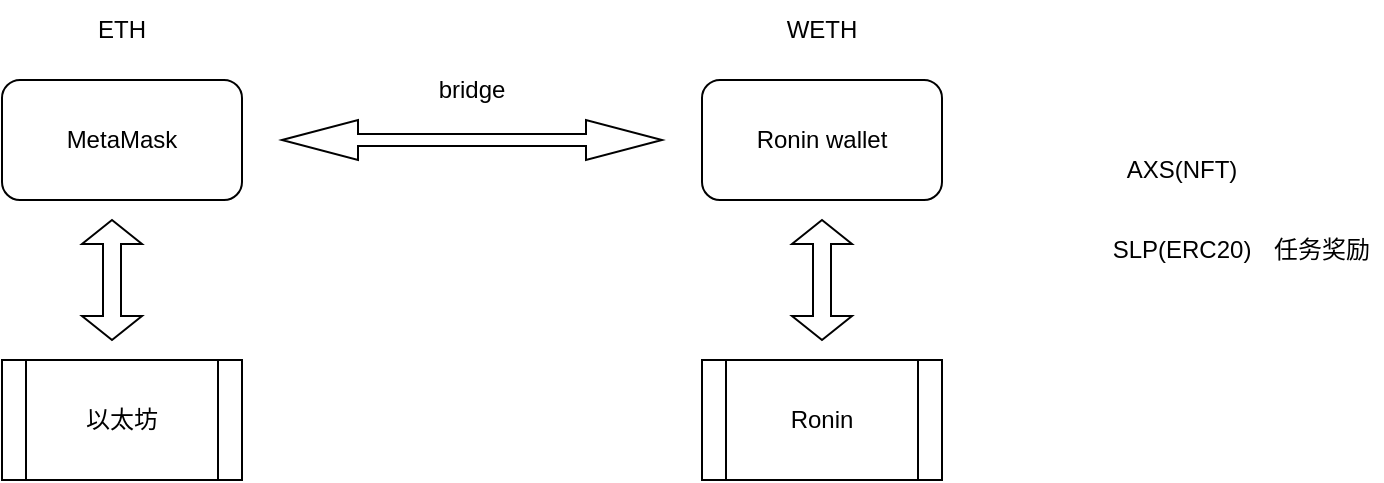 <mxfile version="21.1.1" type="github" pages="3">
  <diagram id="2wFq1d6wciqyABH6eyaj" name="gamefi">
    <mxGraphModel dx="2314" dy="1133" grid="1" gridSize="10" guides="1" tooltips="1" connect="1" arrows="1" fold="1" page="1" pageScale="1" pageWidth="850" pageHeight="1100" math="0" shadow="0">
      <root>
        <mxCell id="0" />
        <mxCell id="1" parent="0" />
        <mxCell id="l5mRDjIrKEeMqlYPJMqX-1" value="MetaMask" style="rounded=1;whiteSpace=wrap;html=1;" parent="1" vertex="1">
          <mxGeometry x="50" y="640" width="120" height="60" as="geometry" />
        </mxCell>
        <mxCell id="l5mRDjIrKEeMqlYPJMqX-2" value="Ronin wallet" style="rounded=1;whiteSpace=wrap;html=1;" parent="1" vertex="1">
          <mxGeometry x="400" y="640" width="120" height="60" as="geometry" />
        </mxCell>
        <mxCell id="l5mRDjIrKEeMqlYPJMqX-3" value="以太坊" style="shape=process;whiteSpace=wrap;html=1;backgroundOutline=1;" parent="1" vertex="1">
          <mxGeometry x="50" y="780" width="120" height="60" as="geometry" />
        </mxCell>
        <mxCell id="l5mRDjIrKEeMqlYPJMqX-4" value="Ronin" style="shape=process;whiteSpace=wrap;html=1;backgroundOutline=1;" parent="1" vertex="1">
          <mxGeometry x="400" y="780" width="120" height="60" as="geometry" />
        </mxCell>
        <mxCell id="l5mRDjIrKEeMqlYPJMqX-5" value="" style="shape=doubleArrow;whiteSpace=wrap;html=1;" parent="1" vertex="1">
          <mxGeometry x="190" y="660" width="190" height="20" as="geometry" />
        </mxCell>
        <mxCell id="l5mRDjIrKEeMqlYPJMqX-6" value="bridge" style="text;html=1;strokeColor=none;fillColor=none;align=center;verticalAlign=middle;whiteSpace=wrap;rounded=0;" parent="1" vertex="1">
          <mxGeometry x="255" y="630" width="60" height="30" as="geometry" />
        </mxCell>
        <mxCell id="l5mRDjIrKEeMqlYPJMqX-7" value="" style="shape=doubleArrow;direction=south;whiteSpace=wrap;html=1;" parent="1" vertex="1">
          <mxGeometry x="90" y="710" width="30" height="60" as="geometry" />
        </mxCell>
        <mxCell id="l5mRDjIrKEeMqlYPJMqX-8" value="" style="shape=doubleArrow;direction=south;whiteSpace=wrap;html=1;" parent="1" vertex="1">
          <mxGeometry x="445" y="710" width="30" height="60" as="geometry" />
        </mxCell>
        <mxCell id="l5mRDjIrKEeMqlYPJMqX-9" value="ETH" style="text;html=1;strokeColor=none;fillColor=none;align=center;verticalAlign=middle;whiteSpace=wrap;rounded=0;" parent="1" vertex="1">
          <mxGeometry x="80" y="600" width="60" height="30" as="geometry" />
        </mxCell>
        <mxCell id="l5mRDjIrKEeMqlYPJMqX-10" value="WETH" style="text;html=1;strokeColor=none;fillColor=none;align=center;verticalAlign=middle;whiteSpace=wrap;rounded=0;" parent="1" vertex="1">
          <mxGeometry x="430" y="600" width="60" height="30" as="geometry" />
        </mxCell>
        <mxCell id="l5mRDjIrKEeMqlYPJMqX-11" value="AXS(NFT)" style="text;html=1;strokeColor=none;fillColor=none;align=center;verticalAlign=middle;whiteSpace=wrap;rounded=0;" parent="1" vertex="1">
          <mxGeometry x="610" y="670" width="60" height="30" as="geometry" />
        </mxCell>
        <mxCell id="l5mRDjIrKEeMqlYPJMqX-12" value="SLP(ERC20)" style="text;html=1;strokeColor=none;fillColor=none;align=center;verticalAlign=middle;whiteSpace=wrap;rounded=0;" parent="1" vertex="1">
          <mxGeometry x="610" y="710" width="60" height="30" as="geometry" />
        </mxCell>
        <mxCell id="l5mRDjIrKEeMqlYPJMqX-13" value="任务奖励" style="text;html=1;strokeColor=none;fillColor=none;align=center;verticalAlign=middle;whiteSpace=wrap;rounded=0;" parent="1" vertex="1">
          <mxGeometry x="680" y="710" width="60" height="30" as="geometry" />
        </mxCell>
      </root>
    </mxGraphModel>
  </diagram>
  <diagram id="9yqZtUDmEBGA_TpwAHp6" name="nft">
    <mxGraphModel dx="-4486" dy="33" grid="0" gridSize="10" guides="1" tooltips="1" connect="1" arrows="1" fold="1" page="1" pageScale="1" pageWidth="850" pageHeight="1100" math="0" shadow="0">
      <root>
        <mxCell id="0" />
        <mxCell id="1" parent="0" />
        <mxCell id="my9v3Bh3eH3ZEqp1TAeJ-77" value="" style="rounded=0;whiteSpace=wrap;html=1;fillColor=#ffe6cc;strokeColor=#d79b00;" parent="1" vertex="1">
          <mxGeometry x="9355" y="1242" width="1542" height="818" as="geometry" />
        </mxCell>
        <mxCell id="my9v3Bh3eH3ZEqp1TAeJ-76" value="" style="rounded=0;whiteSpace=wrap;html=1;fillColor=#dae8fc;strokeColor=#6c8ebf;" parent="1" vertex="1">
          <mxGeometry x="10932" y="1241" width="416" height="818" as="geometry" />
        </mxCell>
        <mxCell id="ZwrfbvyDsjFXQsk3WkRF-6" value="" style="rounded=0;whiteSpace=wrap;html=1;" parent="1" vertex="1">
          <mxGeometry x="7010" y="1730" width="480" height="90" as="geometry" />
        </mxCell>
        <mxCell id="SBADPoyqRUexrbtkdWdX-2" value="H5应用" style="shape=umlLifeline;perimeter=lifelinePerimeter;whiteSpace=wrap;html=1;container=1;collapsible=0;recursiveResize=0;outlineConnect=0;" parent="1" vertex="1">
          <mxGeometry x="7005" y="1255" width="100" height="313" as="geometry" />
        </mxCell>
        <mxCell id="SBADPoyqRUexrbtkdWdX-3" value="" style="html=1;verticalAlign=bottom;endArrow=open;dashed=1;endSize=8;rounded=0;entryX=0.878;entryY=0.268;entryDx=0;entryDy=0;entryPerimeter=0;" parent="SBADPoyqRUexrbtkdWdX-2" target="SBADPoyqRUexrbtkdWdX-5" edge="1">
          <mxGeometry relative="1" as="geometry">
            <mxPoint x="267.5" y="118" as="sourcePoint" />
            <mxPoint x="58" y="118" as="targetPoint" />
          </mxGeometry>
        </mxCell>
        <mxCell id="SBADPoyqRUexrbtkdWdX-4" value="3、藏品由&quot;待上架&quot;变成&quot;购买&quot;" style="edgeLabel;html=1;align=center;verticalAlign=middle;resizable=0;points=[];" parent="SBADPoyqRUexrbtkdWdX-3" vertex="1" connectable="0">
          <mxGeometry x="0.235" y="-2" relative="1" as="geometry">
            <mxPoint x="26" y="-7" as="offset" />
          </mxGeometry>
        </mxCell>
        <mxCell id="SBADPoyqRUexrbtkdWdX-5" value="" style="html=1;points=[];perimeter=orthogonalPerimeter;" parent="SBADPoyqRUexrbtkdWdX-2" vertex="1">
          <mxGeometry x="45" y="108" width="10" height="35" as="geometry" />
        </mxCell>
        <mxCell id="SBADPoyqRUexrbtkdWdX-6" value="9、购买按钮变成兑换按钮" style="html=1;verticalAlign=bottom;endArrow=open;dashed=1;endSize=8;rounded=0;" parent="SBADPoyqRUexrbtkdWdX-2" edge="1">
          <mxGeometry relative="1" as="geometry">
            <mxPoint x="265" y="243.0" as="sourcePoint" />
            <mxPoint x="49" y="245" as="targetPoint" />
          </mxGeometry>
        </mxCell>
        <mxCell id="SBADPoyqRUexrbtkdWdX-7" value="藏品管理后台" style="shape=umlLifeline;perimeter=lifelinePerimeter;whiteSpace=wrap;html=1;container=1;collapsible=0;recursiveResize=0;outlineConnect=0;" parent="1" vertex="1">
          <mxGeometry x="7222" y="1255" width="100" height="314" as="geometry" />
        </mxCell>
        <mxCell id="SBADPoyqRUexrbtkdWdX-8" value="" style="html=1;verticalAlign=bottom;endArrow=open;dashed=1;endSize=8;rounded=0;" parent="SBADPoyqRUexrbtkdWdX-7" source="SBADPoyqRUexrbtkdWdX-12" edge="1">
          <mxGeometry relative="1" as="geometry">
            <mxPoint x="130" y="99" as="sourcePoint" />
            <mxPoint x="50" y="99" as="targetPoint" />
          </mxGeometry>
        </mxCell>
        <mxCell id="SBADPoyqRUexrbtkdWdX-9" value="2、人工填二维码" style="edgeLabel;html=1;align=center;verticalAlign=middle;resizable=0;points=[];" parent="SBADPoyqRUexrbtkdWdX-8" vertex="1" connectable="0">
          <mxGeometry x="0.235" y="-2" relative="1" as="geometry">
            <mxPoint x="26" y="-7" as="offset" />
          </mxGeometry>
        </mxCell>
        <mxCell id="SBADPoyqRUexrbtkdWdX-10" value="" style="html=1;points=[];perimeter=orthogonalPerimeter;" parent="SBADPoyqRUexrbtkdWdX-7" vertex="1">
          <mxGeometry x="45" y="152" width="10" height="111" as="geometry" />
        </mxCell>
        <mxCell id="SBADPoyqRUexrbtkdWdX-11" value="8、后台点击生成兑换码" style="edgeStyle=orthogonalEdgeStyle;html=1;align=left;spacingLeft=2;endArrow=block;rounded=0;entryX=1;entryY=0;" parent="SBADPoyqRUexrbtkdWdX-7" edge="1">
          <mxGeometry relative="1" as="geometry">
            <mxPoint x="50" y="217" as="sourcePoint" />
            <Array as="points">
              <mxPoint x="80" y="217" />
            </Array>
            <mxPoint x="55.0" y="237.0" as="targetPoint" />
          </mxGeometry>
        </mxCell>
        <mxCell id="SBADPoyqRUexrbtkdWdX-12" value="有赞" style="shape=umlLifeline;perimeter=lifelinePerimeter;whiteSpace=wrap;html=1;container=1;collapsible=0;recursiveResize=0;outlineConnect=0;" parent="1" vertex="1">
          <mxGeometry x="7463" y="1255" width="104" height="308" as="geometry" />
        </mxCell>
        <mxCell id="SBADPoyqRUexrbtkdWdX-13" value="" style="html=1;points=[];perimeter=orthogonalPerimeter;" parent="SBADPoyqRUexrbtkdWdX-12" vertex="1">
          <mxGeometry x="40" y="78" width="10" height="40" as="geometry" />
        </mxCell>
        <mxCell id="SBADPoyqRUexrbtkdWdX-14" value="1、人工上架藏品" style="edgeStyle=orthogonalEdgeStyle;html=1;align=left;spacingLeft=2;endArrow=block;rounded=0;entryX=1;entryY=0;" parent="SBADPoyqRUexrbtkdWdX-12" target="SBADPoyqRUexrbtkdWdX-13" edge="1">
          <mxGeometry relative="1" as="geometry">
            <mxPoint x="45" y="58" as="sourcePoint" />
            <Array as="points">
              <mxPoint x="75" y="58" />
            </Array>
          </mxGeometry>
        </mxCell>
        <mxCell id="SBADPoyqRUexrbtkdWdX-15" value="" style="html=1;points=[];perimeter=orthogonalPerimeter;" parent="SBADPoyqRUexrbtkdWdX-12" vertex="1">
          <mxGeometry x="47" y="147" width="10" height="144" as="geometry" />
        </mxCell>
        <mxCell id="SBADPoyqRUexrbtkdWdX-16" value="6、付款" style="edgeStyle=orthogonalEdgeStyle;html=1;align=left;spacingLeft=2;endArrow=block;rounded=0;entryX=1;entryY=0;" parent="SBADPoyqRUexrbtkdWdX-12" edge="1">
          <mxGeometry relative="1" as="geometry">
            <mxPoint x="50" y="173" as="sourcePoint" />
            <Array as="points">
              <mxPoint x="80" y="173" />
            </Array>
            <mxPoint x="55" y="193" as="targetPoint" />
          </mxGeometry>
        </mxCell>
        <mxCell id="SBADPoyqRUexrbtkdWdX-17" value="4、用户点击&quot;购买&quot;按钮" style="html=1;verticalAlign=bottom;endArrow=block;entryX=0;entryY=0;rounded=0;" parent="1" source="SBADPoyqRUexrbtkdWdX-2" target="SBADPoyqRUexrbtkdWdX-10" edge="1">
          <mxGeometry relative="1" as="geometry">
            <mxPoint x="7197" y="1407" as="sourcePoint" />
          </mxGeometry>
        </mxCell>
        <mxCell id="SBADPoyqRUexrbtkdWdX-18" value="5、自动跳到有赞商品详情" style="html=1;verticalAlign=bottom;endArrow=open;dashed=1;endSize=8;exitX=1.104;exitY=0.132;rounded=0;exitDx=0;exitDy=0;exitPerimeter=0;" parent="1" source="SBADPoyqRUexrbtkdWdX-10" target="SBADPoyqRUexrbtkdWdX-12" edge="1">
          <mxGeometry relative="1" as="geometry">
            <mxPoint x="7495" y="1418" as="targetPoint" />
          </mxGeometry>
        </mxCell>
        <mxCell id="SBADPoyqRUexrbtkdWdX-19" value="7、人工看到付款" style="html=1;verticalAlign=bottom;endArrow=open;dashed=1;endSize=8;rounded=0;" parent="1" target="SBADPoyqRUexrbtkdWdX-10" edge="1">
          <mxGeometry relative="1" as="geometry">
            <mxPoint x="7510" y="1458" as="sourcePoint" />
            <mxPoint x="7430" y="1458" as="targetPoint" />
          </mxGeometry>
        </mxCell>
        <mxCell id="SBADPoyqRUexrbtkdWdX-20" value="10、人工发货(兑换码)" style="html=1;verticalAlign=bottom;endArrow=block;rounded=0;" parent="1" target="SBADPoyqRUexrbtkdWdX-12" edge="1">
          <mxGeometry relative="1" as="geometry">
            <mxPoint x="7277.999" y="1505" as="sourcePoint" />
            <mxPoint x="7490.24" y="1505.0" as="targetPoint" />
          </mxGeometry>
        </mxCell>
        <mxCell id="SBADPoyqRUexrbtkdWdX-21" value="11、用户输入兑换码兑换" style="html=1;verticalAlign=bottom;endArrow=open;dashed=1;endSize=8;rounded=0;" parent="1" target="SBADPoyqRUexrbtkdWdX-2" edge="1">
          <mxGeometry x="0.292" relative="1" as="geometry">
            <mxPoint x="7510" y="1535" as="sourcePoint" />
            <mxPoint x="7277" y="1535.0" as="targetPoint" />
            <mxPoint as="offset" />
          </mxGeometry>
        </mxCell>
        <mxCell id="ns2G1WMZ1MoI5Ai1DpPL-1" value="是否已经连接&lt;br&gt;钱包？" style="rhombus;whiteSpace=wrap;html=1;fillColor=#ffffc0;strokeColor=#ff0000;" parent="1" vertex="1">
          <mxGeometry x="8020" y="1383" width="120" height="90" as="geometry" />
        </mxCell>
        <mxCell id="ns2G1WMZ1MoI5Ai1DpPL-2" value="no" style="edgeStyle=orthogonalEdgeStyle;html=1;align=left;verticalAlign=bottom;endArrow=open;endSize=8;strokeColor=#ff0000;rounded=0;" parent="1" source="ns2G1WMZ1MoI5Ai1DpPL-1" edge="1">
          <mxGeometry x="-1" relative="1" as="geometry">
            <mxPoint x="8260" y="1428" as="targetPoint" />
          </mxGeometry>
        </mxCell>
        <mxCell id="ns2G1WMZ1MoI5Ai1DpPL-3" value="yes" style="edgeStyle=orthogonalEdgeStyle;html=1;align=left;verticalAlign=top;endArrow=open;endSize=8;strokeColor=#ff0000;rounded=0;" parent="1" source="ns2G1WMZ1MoI5Ai1DpPL-1" edge="1">
          <mxGeometry x="-1" relative="1" as="geometry">
            <mxPoint x="8080" y="1563" as="targetPoint" />
          </mxGeometry>
        </mxCell>
        <mxCell id="ns2G1WMZ1MoI5Ai1DpPL-4" value="" style="rounded=1;whiteSpace=wrap;html=1;arcSize=40;fontColor=#000000;fillColor=#ffffc0;strokeColor=#ff0000;" parent="1" vertex="1">
          <mxGeometry x="7730" y="1530" width="120" height="40" as="geometry" />
        </mxCell>
        <mxCell id="ns2G1WMZ1MoI5Ai1DpPL-5" value="" style="edgeStyle=orthogonalEdgeStyle;html=1;verticalAlign=bottom;endArrow=open;endSize=8;strokeColor=#ff0000;rounded=0;" parent="1" source="ns2G1WMZ1MoI5Ai1DpPL-4" edge="1">
          <mxGeometry relative="1" as="geometry">
            <mxPoint x="7790" y="1630" as="targetPoint" />
          </mxGeometry>
        </mxCell>
        <mxCell id="ns2G1WMZ1MoI5Ai1DpPL-6" value="" style="ellipse;html=1;shape=startState;fillColor=#000000;strokeColor=#ff0000;" parent="1" vertex="1">
          <mxGeometry x="8065" y="1293" width="30" height="30" as="geometry" />
        </mxCell>
        <mxCell id="ns2G1WMZ1MoI5Ai1DpPL-7" value="" style="edgeStyle=orthogonalEdgeStyle;html=1;verticalAlign=bottom;endArrow=open;endSize=8;strokeColor=#ff0000;rounded=0;" parent="1" source="ns2G1WMZ1MoI5Ai1DpPL-6" edge="1">
          <mxGeometry relative="1" as="geometry">
            <mxPoint x="8080" y="1383" as="targetPoint" />
          </mxGeometry>
        </mxCell>
        <mxCell id="ns2G1WMZ1MoI5Ai1DpPL-8" value="连接钱包" style="rounded=1;whiteSpace=wrap;html=1;arcSize=40;fontColor=#000000;fillColor=#ffffc0;strokeColor=#ff0000;" parent="1" vertex="1">
          <mxGeometry x="8260" y="1410" width="120" height="40" as="geometry" />
        </mxCell>
        <mxCell id="ns2G1WMZ1MoI5Ai1DpPL-9" value="" style="edgeStyle=orthogonalEdgeStyle;html=1;verticalAlign=bottom;endArrow=open;endSize=8;strokeColor=#ff0000;rounded=0;entryX=1;entryY=0.5;entryDx=0;entryDy=0;" parent="1" source="ns2G1WMZ1MoI5Ai1DpPL-8" target="ns2G1WMZ1MoI5Ai1DpPL-10" edge="1">
          <mxGeometry relative="1" as="geometry">
            <mxPoint x="8280" y="1590" as="targetPoint" />
            <Array as="points">
              <mxPoint x="8320" y="1583" />
            </Array>
          </mxGeometry>
        </mxCell>
        <mxCell id="ns2G1WMZ1MoI5Ai1DpPL-10" value="Mint Now" style="rounded=1;whiteSpace=wrap;html=1;arcSize=40;fontColor=#000000;fillColor=#ffffc0;strokeColor=#ff0000;" parent="1" vertex="1">
          <mxGeometry x="8020" y="1563" width="120" height="40" as="geometry" />
        </mxCell>
        <mxCell id="ns2G1WMZ1MoI5Ai1DpPL-11" value="" style="edgeStyle=orthogonalEdgeStyle;html=1;verticalAlign=bottom;endArrow=open;endSize=8;strokeColor=#ff0000;rounded=0;" parent="1" source="ns2G1WMZ1MoI5Ai1DpPL-10" edge="1">
          <mxGeometry relative="1" as="geometry">
            <mxPoint x="8080" y="1663" as="targetPoint" />
          </mxGeometry>
        </mxCell>
        <mxCell id="ns2G1WMZ1MoI5Ai1DpPL-12" value="1、FreeWhiteList开关是否开启&lt;br&gt;2、钱包地址是否&lt;br&gt;在FreeWhiteList？" style="rhombus;whiteSpace=wrap;html=1;fillColor=#ffffc0;strokeColor=#ff0000;" parent="1" vertex="1">
          <mxGeometry x="8020" y="1660" width="120" height="90" as="geometry" />
        </mxCell>
        <mxCell id="ns2G1WMZ1MoI5Ai1DpPL-13" value="no" style="edgeStyle=orthogonalEdgeStyle;html=1;align=left;verticalAlign=bottom;endArrow=open;endSize=8;strokeColor=#ff0000;rounded=0;" parent="1" source="ns2G1WMZ1MoI5Ai1DpPL-12" edge="1">
          <mxGeometry x="-1" relative="1" as="geometry">
            <mxPoint x="8260" y="1705" as="targetPoint" />
          </mxGeometry>
        </mxCell>
        <mxCell id="ns2G1WMZ1MoI5Ai1DpPL-14" value="yes" style="edgeStyle=orthogonalEdgeStyle;html=1;align=left;verticalAlign=top;endArrow=open;endSize=8;strokeColor=#ff0000;rounded=0;" parent="1" source="ns2G1WMZ1MoI5Ai1DpPL-12" edge="1">
          <mxGeometry x="-1" relative="1" as="geometry">
            <mxPoint x="8080" y="1840" as="targetPoint" />
          </mxGeometry>
        </mxCell>
        <mxCell id="ns2G1WMZ1MoI5Ai1DpPL-16" value="FreeWhiteListMint" style="rounded=1;whiteSpace=wrap;html=1;arcSize=40;fontColor=#000000;fillColor=#ffffc0;strokeColor=#ff0000;" parent="1" vertex="1">
          <mxGeometry x="8020" y="2020" width="120" height="40" as="geometry" />
        </mxCell>
        <mxCell id="ns2G1WMZ1MoI5Ai1DpPL-17" value="1、WhiteList开关&lt;br&gt;是否开启&lt;br&gt;2、钱包地址是否&lt;br&gt;在WhiteList？" style="rhombus;whiteSpace=wrap;html=1;fillColor=#ffffc0;strokeColor=#ff0000;" parent="1" vertex="1">
          <mxGeometry x="8260" y="1660" width="120" height="90" as="geometry" />
        </mxCell>
        <mxCell id="ns2G1WMZ1MoI5Ai1DpPL-18" value="no" style="edgeStyle=orthogonalEdgeStyle;html=1;align=left;verticalAlign=bottom;endArrow=open;endSize=8;strokeColor=#ff0000;rounded=0;" parent="1" source="ns2G1WMZ1MoI5Ai1DpPL-17" edge="1">
          <mxGeometry x="-1" relative="1" as="geometry">
            <mxPoint x="8500" y="1705" as="targetPoint" />
          </mxGeometry>
        </mxCell>
        <mxCell id="ns2G1WMZ1MoI5Ai1DpPL-19" value="yes" style="edgeStyle=orthogonalEdgeStyle;html=1;align=left;verticalAlign=top;endArrow=open;endSize=8;strokeColor=#ff0000;rounded=0;" parent="1" source="ns2G1WMZ1MoI5Ai1DpPL-17" edge="1">
          <mxGeometry x="-1" relative="1" as="geometry">
            <mxPoint x="8320" y="1840" as="targetPoint" />
          </mxGeometry>
        </mxCell>
        <mxCell id="ns2G1WMZ1MoI5Ai1DpPL-20" value="PublicMint" style="rounded=1;whiteSpace=wrap;html=1;arcSize=40;fontColor=#000000;fillColor=#ffffc0;strokeColor=#ff0000;" parent="1" vertex="1">
          <mxGeometry x="8500" y="2020" width="120" height="40" as="geometry" />
        </mxCell>
        <mxCell id="ns2G1WMZ1MoI5Ai1DpPL-21" value="WhiteListMint" style="rounded=1;whiteSpace=wrap;html=1;arcSize=40;fontColor=#000000;fillColor=#ffffc0;strokeColor=#ff0000;" parent="1" vertex="1">
          <mxGeometry x="8260" y="2020" width="120" height="40" as="geometry" />
        </mxCell>
        <mxCell id="ns2G1WMZ1MoI5Ai1DpPL-22" value="&lt;b&gt;说明:&lt;br&gt;1、FreeWhiteList和WhiteList开关通过合约接口获取&lt;br&gt;2、FreeWhiteList和WhiteList名单为提供的名单文件&lt;br&gt;3、&lt;span style=&quot;text-align: center;&quot;&gt;FreeWhiteListMint、&lt;/span&gt;&lt;span style=&quot;text-align: center;&quot;&gt;WhiteListMint和&lt;/span&gt;&lt;span style=&quot;text-align: center;&quot;&gt;PublicMint都是合约提供的接口&lt;/span&gt;&lt;/b&gt;" style="text;html=1;strokeColor=none;fillColor=none;align=left;verticalAlign=middle;whiteSpace=wrap;rounded=0;" parent="1" vertex="1">
          <mxGeometry x="8430" y="1420" width="400" height="127" as="geometry" />
        </mxCell>
        <mxCell id="v_YuV3Fn7gCJfXXzYhZE-1" value="是否还有FreeWhiteList 可mint数量" style="rhombus;whiteSpace=wrap;html=1;fillColor=#ffffc0;strokeColor=#ff0000;" parent="1" vertex="1">
          <mxGeometry x="8020" y="1840" width="120" height="90" as="geometry" />
        </mxCell>
        <mxCell id="v_YuV3Fn7gCJfXXzYhZE-2" value="yes" style="edgeStyle=orthogonalEdgeStyle;html=1;align=left;verticalAlign=top;endArrow=open;endSize=8;strokeColor=#ff0000;rounded=0;" parent="1" edge="1">
          <mxGeometry x="-0.333" relative="1" as="geometry">
            <mxPoint x="8079.5" y="2020" as="targetPoint" />
            <mxPoint x="8079.5" y="1930" as="sourcePoint" />
            <mxPoint as="offset" />
          </mxGeometry>
        </mxCell>
        <mxCell id="v_YuV3Fn7gCJfXXzYhZE-3" value="no" style="edgeStyle=orthogonalEdgeStyle;html=1;align=left;verticalAlign=bottom;endArrow=open;endSize=8;strokeColor=#ff0000;rounded=0;" parent="1" edge="1">
          <mxGeometry x="-1" relative="1" as="geometry">
            <mxPoint x="8200" y="1710" as="targetPoint" />
            <mxPoint x="8140" y="1884.5" as="sourcePoint" />
          </mxGeometry>
        </mxCell>
        <mxCell id="v_YuV3Fn7gCJfXXzYhZE-4" value="是否还有WhiteList &lt;br&gt;可mint数量" style="rhombus;whiteSpace=wrap;html=1;fillColor=#ffffc0;strokeColor=#ff0000;" parent="1" vertex="1">
          <mxGeometry x="8260" y="1840" width="120" height="90" as="geometry" />
        </mxCell>
        <mxCell id="v_YuV3Fn7gCJfXXzYhZE-5" value="yes" style="edgeStyle=orthogonalEdgeStyle;html=1;align=left;verticalAlign=top;endArrow=open;endSize=8;strokeColor=#ff0000;rounded=0;" parent="1" edge="1">
          <mxGeometry x="-0.333" relative="1" as="geometry">
            <mxPoint x="8319.5" y="2020" as="targetPoint" />
            <mxPoint x="8319.5" y="1930" as="sourcePoint" />
            <mxPoint as="offset" />
          </mxGeometry>
        </mxCell>
        <mxCell id="v_YuV3Fn7gCJfXXzYhZE-6" value="no" style="edgeStyle=orthogonalEdgeStyle;html=1;align=left;verticalAlign=bottom;endArrow=open;endSize=8;strokeColor=#ff0000;rounded=0;" parent="1" edge="1">
          <mxGeometry x="-1" relative="1" as="geometry">
            <mxPoint x="8440" y="1710" as="targetPoint" />
            <mxPoint x="8380" y="1884.5" as="sourcePoint" />
          </mxGeometry>
        </mxCell>
        <mxCell id="v_YuV3Fn7gCJfXXzYhZE-7" value="1、PublicMint开关&lt;br&gt;是否开启" style="rhombus;whiteSpace=wrap;html=1;fillColor=#ffffc0;strokeColor=#ff0000;" parent="1" vertex="1">
          <mxGeometry x="8500" y="1660" width="120" height="90" as="geometry" />
        </mxCell>
        <mxCell id="v_YuV3Fn7gCJfXXzYhZE-8" value="yes" style="edgeStyle=orthogonalEdgeStyle;html=1;align=left;verticalAlign=top;endArrow=open;endSize=8;strokeColor=#ff0000;rounded=0;entryX=0.5;entryY=0;entryDx=0;entryDy=0;" parent="1" target="ns2G1WMZ1MoI5Ai1DpPL-20" edge="1">
          <mxGeometry x="-1" relative="1" as="geometry">
            <mxPoint x="8559.5" y="1840" as="targetPoint" />
            <mxPoint x="8559.5" y="1750" as="sourcePoint" />
          </mxGeometry>
        </mxCell>
        <mxCell id="v_YuV3Fn7gCJfXXzYhZE-9" value="no" style="edgeStyle=orthogonalEdgeStyle;html=1;align=left;verticalAlign=bottom;endArrow=open;endSize=8;strokeColor=#ff0000;rounded=0;" parent="1" edge="1">
          <mxGeometry x="-1" relative="1" as="geometry">
            <mxPoint x="8740" y="1704.5" as="targetPoint" />
            <mxPoint x="8620" y="1704.5" as="sourcePoint" />
          </mxGeometry>
        </mxCell>
        <mxCell id="v_YuV3Fn7gCJfXXzYhZE-10" value="mint按钮为灰" style="rounded=1;whiteSpace=wrap;html=1;arcSize=40;fontColor=#000000;fillColor=#ffffc0;strokeColor=#ff0000;" parent="1" vertex="1">
          <mxGeometry x="8740" y="1685" width="120" height="40" as="geometry" />
        </mxCell>
        <mxCell id="ZwrfbvyDsjFXQsk3WkRF-10" style="edgeStyle=orthogonalEdgeStyle;rounded=0;orthogonalLoop=1;jettySize=auto;html=1;entryX=0.5;entryY=0;entryDx=0;entryDy=0;" parent="1" source="ZwrfbvyDsjFXQsk3WkRF-2" target="ZwrfbvyDsjFXQsk3WkRF-9" edge="1">
          <mxGeometry relative="1" as="geometry" />
        </mxCell>
        <mxCell id="ZwrfbvyDsjFXQsk3WkRF-2" value="cdn.example.com" style="rounded=0;whiteSpace=wrap;html=1;" parent="1" vertex="1">
          <mxGeometry x="7290" y="1770" width="180" height="20" as="geometry" />
        </mxCell>
        <mxCell id="ZwrfbvyDsjFXQsk3WkRF-3" value="EC2" style="rounded=1;whiteSpace=wrap;html=1;" parent="1" vertex="1">
          <mxGeometry x="7265" y="1890" width="220" height="110" as="geometry" />
        </mxCell>
        <mxCell id="ZwrfbvyDsjFXQsk3WkRF-15" style="rounded=0;orthogonalLoop=1;jettySize=auto;html=1;exitX=0.5;exitY=1;exitDx=0;exitDy=0;" parent="1" source="ZwrfbvyDsjFXQsk3WkRF-4" target="ZwrfbvyDsjFXQsk3WkRF-13" edge="1">
          <mxGeometry relative="1" as="geometry" />
        </mxCell>
        <mxCell id="ZwrfbvyDsjFXQsk3WkRF-4" value="example.com" style="rounded=0;whiteSpace=wrap;html=1;" parent="1" vertex="1">
          <mxGeometry x="7290" y="1630" width="180" height="20" as="geometry" />
        </mxCell>
        <mxCell id="ZwrfbvyDsjFXQsk3WkRF-5" value="xxxxx.cloudfront.net" style="rounded=0;whiteSpace=wrap;html=1;" parent="1" vertex="1">
          <mxGeometry x="7045" y="1770" width="180" height="20" as="geometry" />
        </mxCell>
        <mxCell id="ZwrfbvyDsjFXQsk3WkRF-9" value="nginx" style="rounded=0;whiteSpace=wrap;html=1;" parent="1" vertex="1">
          <mxGeometry x="7335" y="1890" width="90" height="30" as="geometry" />
        </mxCell>
        <mxCell id="ZwrfbvyDsjFXQsk3WkRF-13" value="域名" style="text;html=1;strokeColor=none;fillColor=none;align=center;verticalAlign=middle;whiteSpace=wrap;rounded=0;" parent="1" vertex="1">
          <mxGeometry x="7105" y="1750" width="55" height="20" as="geometry" />
        </mxCell>
        <mxCell id="ZwrfbvyDsjFXQsk3WkRF-14" value="源域" style="text;html=1;strokeColor=none;fillColor=none;align=center;verticalAlign=middle;whiteSpace=wrap;rounded=0;" parent="1" vertex="1">
          <mxGeometry x="7352.5" y="1750" width="55" height="20" as="geometry" />
        </mxCell>
        <mxCell id="my9v3Bh3eH3ZEqp1TAeJ-1" value="freewhitelist&lt;br&gt;时间进行中" style="rhombus;whiteSpace=wrap;html=1;fillColor=#ffffc0;strokeColor=#ff0000;" parent="1" vertex="1">
          <mxGeometry x="9373" y="1359" width="147" height="77" as="geometry" />
        </mxCell>
        <mxCell id="my9v3Bh3eH3ZEqp1TAeJ-2" value="no" style="edgeStyle=orthogonalEdgeStyle;html=1;align=left;verticalAlign=bottom;endArrow=open;endSize=8;strokeColor=#ff0000;rounded=0;entryX=0;entryY=0.5;entryDx=0;entryDy=0;" parent="1" source="my9v3Bh3eH3ZEqp1TAeJ-1" target="my9v3Bh3eH3ZEqp1TAeJ-17" edge="1">
          <mxGeometry x="-1" relative="1" as="geometry">
            <mxPoint x="10112" y="1390" as="targetPoint" />
            <Array as="points">
              <mxPoint x="10112" y="1398" />
              <mxPoint x="10112" y="1397" />
            </Array>
          </mxGeometry>
        </mxCell>
        <mxCell id="my9v3Bh3eH3ZEqp1TAeJ-3" value="yes" style="edgeStyle=orthogonalEdgeStyle;html=1;align=left;verticalAlign=top;endArrow=open;endSize=8;strokeColor=#ff0000;rounded=0;" parent="1" source="my9v3Bh3eH3ZEqp1TAeJ-1" edge="1">
          <mxGeometry x="-1" relative="1" as="geometry">
            <mxPoint x="9447" y="1513" as="targetPoint" />
          </mxGeometry>
        </mxCell>
        <mxCell id="my9v3Bh3eH3ZEqp1TAeJ-4" value="freewhitelist&lt;br&gt;是否开启" style="rhombus;whiteSpace=wrap;html=1;fillColor=#ffffc0;strokeColor=#ff0000;" parent="1" vertex="1">
          <mxGeometry x="9373" y="1513" width="147" height="77" as="geometry" />
        </mxCell>
        <mxCell id="my9v3Bh3eH3ZEqp1TAeJ-5" value="no" style="edgeStyle=orthogonalEdgeStyle;html=1;align=left;verticalAlign=bottom;endArrow=open;endSize=8;strokeColor=#ff0000;rounded=0;" parent="1" source="my9v3Bh3eH3ZEqp1TAeJ-4" edge="1">
          <mxGeometry x="-1" relative="1" as="geometry">
            <mxPoint x="9620" y="1400" as="targetPoint" />
            <Array as="points">
              <mxPoint x="9620" y="1552" />
            </Array>
          </mxGeometry>
        </mxCell>
        <mxCell id="my9v3Bh3eH3ZEqp1TAeJ-6" value="yes" style="edgeStyle=orthogonalEdgeStyle;html=1;align=left;verticalAlign=top;endArrow=open;endSize=8;strokeColor=#ff0000;rounded=0;" parent="1" source="my9v3Bh3eH3ZEqp1TAeJ-4" edge="1">
          <mxGeometry x="-1" relative="1" as="geometry">
            <mxPoint x="9447" y="1667" as="targetPoint" />
          </mxGeometry>
        </mxCell>
        <mxCell id="my9v3Bh3eH3ZEqp1TAeJ-7" value="freewhitelist&lt;br&gt;白名单" style="rhombus;whiteSpace=wrap;html=1;fillColor=#ffffc0;strokeColor=#ff0000;" parent="1" vertex="1">
          <mxGeometry x="9373" y="1666" width="147" height="77" as="geometry" />
        </mxCell>
        <mxCell id="my9v3Bh3eH3ZEqp1TAeJ-8" value="no" style="edgeStyle=orthogonalEdgeStyle;html=1;align=left;verticalAlign=bottom;endArrow=open;endSize=8;strokeColor=#ff0000;rounded=0;" parent="1" source="my9v3Bh3eH3ZEqp1TAeJ-7" edge="1">
          <mxGeometry x="-1" relative="1" as="geometry">
            <mxPoint x="9639" y="1396" as="targetPoint" />
            <Array as="points">
              <mxPoint x="9639" y="1705" />
              <mxPoint x="9639" y="1576" />
            </Array>
          </mxGeometry>
        </mxCell>
        <mxCell id="my9v3Bh3eH3ZEqp1TAeJ-9" value="yes" style="edgeStyle=orthogonalEdgeStyle;html=1;align=left;verticalAlign=top;endArrow=open;endSize=8;strokeColor=#ff0000;rounded=0;" parent="1" source="my9v3Bh3eH3ZEqp1TAeJ-7" edge="1">
          <mxGeometry x="-1" relative="1" as="geometry">
            <mxPoint x="9447" y="1820" as="targetPoint" />
          </mxGeometry>
        </mxCell>
        <mxCell id="my9v3Bh3eH3ZEqp1TAeJ-10" value="freewhitelist&lt;br&gt;有可mint数量" style="rhombus;whiteSpace=wrap;html=1;fillColor=#ffffc0;strokeColor=#ff0000;" parent="1" vertex="1">
          <mxGeometry x="9373" y="1820" width="147" height="77" as="geometry" />
        </mxCell>
        <mxCell id="my9v3Bh3eH3ZEqp1TAeJ-11" value="no" style="edgeStyle=orthogonalEdgeStyle;html=1;align=left;verticalAlign=bottom;endArrow=open;endSize=8;strokeColor=#ff0000;rounded=0;entryX=0;entryY=0.5;entryDx=0;entryDy=0;" parent="1" source="my9v3Bh3eH3ZEqp1TAeJ-10" target="my9v3Bh3eH3ZEqp1TAeJ-14" edge="1">
          <mxGeometry x="-1" relative="1" as="geometry">
            <mxPoint x="9584" y="1859" as="targetPoint" />
            <Array as="points" />
          </mxGeometry>
        </mxCell>
        <mxCell id="my9v3Bh3eH3ZEqp1TAeJ-12" value="yes" style="edgeStyle=orthogonalEdgeStyle;html=1;align=left;verticalAlign=top;endArrow=open;endSize=8;strokeColor=#ff0000;rounded=0;" parent="1" source="my9v3Bh3eH3ZEqp1TAeJ-10" edge="1">
          <mxGeometry x="-1" relative="1" as="geometry">
            <mxPoint x="9447" y="1974" as="targetPoint" />
          </mxGeometry>
        </mxCell>
        <mxCell id="my9v3Bh3eH3ZEqp1TAeJ-13" value="freewhitelist mint" style="rounded=1;whiteSpace=wrap;html=1;" parent="1" vertex="1">
          <mxGeometry x="9387" y="1974" width="120" height="60" as="geometry" />
        </mxCell>
        <mxCell id="my9v3Bh3eH3ZEqp1TAeJ-14" value="&lt;br&gt;是否&lt;span style=&quot;background-color: initial;&quot;&gt;fashion wl&lt;br&gt;&lt;/span&gt;白名单&lt;br&gt;&lt;span class=&quot;lark-record-clipboard&quot; data-lark-record-format=&quot;docx/text&quot; data-lark-record-data=&quot;{&amp;quot;rootId&amp;quot;:&amp;quot;doxusJdYJmpsj9xtWvWNNXSjOqg&amp;quot;,&amp;quot;text&amp;quot;:{&amp;quot;initialAttributedTexts&amp;quot;:{&amp;quot;text&amp;quot;:{&amp;quot;0&amp;quot;:&amp;quot;fashion&amp;quot;},&amp;quot;attribs&amp;quot;:{&amp;quot;0&amp;quot;:&amp;quot;*0+7&amp;quot;}},&amp;quot;apool&amp;quot;:{&amp;quot;numToAttrib&amp;quot;:{&amp;quot;0&amp;quot;:[&amp;quot;author&amp;quot;,&amp;quot;7114291672829132805&amp;quot;]},&amp;quot;nextNum&amp;quot;:1}},&amp;quot;type&amp;quot;:&amp;quot;text&amp;quot;,&amp;quot;referenceRecordMap&amp;quot;:{},&amp;quot;extra&amp;quot;:{&amp;quot;mention_page_title&amp;quot;:{},&amp;quot;external_mention_url&amp;quot;:{}},&amp;quot;isKeepQuoteContainer&amp;quot;:false,&amp;quot;isFromCode&amp;quot;:false,&amp;quot;selection&amp;quot;:[{&amp;quot;id&amp;quot;:39,&amp;quot;type&amp;quot;:&amp;quot;text&amp;quot;,&amp;quot;selection&amp;quot;:{&amp;quot;start&amp;quot;:0,&amp;quot;end&amp;quot;:7},&amp;quot;recordId&amp;quot;:&amp;quot;doxussMKGsmomkEGSG0qgxp4rmf&amp;quot;}],&amp;quot;isCut&amp;quot;:false}&quot;&gt;&lt;/span&gt;" style="rhombus;whiteSpace=wrap;html=1;fillColor=#ffffc0;strokeColor=#ff0000;" parent="1" vertex="1">
          <mxGeometry x="9609" y="1820" width="147" height="77" as="geometry" />
        </mxCell>
        <mxCell id="my9v3Bh3eH3ZEqp1TAeJ-17" value="fashion wl&lt;br&gt;时间进行中" style="rhombus;whiteSpace=wrap;html=1;fillColor=#ffffc0;strokeColor=#ff0000;" parent="1" vertex="1">
          <mxGeometry x="10093" y="1359" width="147" height="77" as="geometry" />
        </mxCell>
        <mxCell id="my9v3Bh3eH3ZEqp1TAeJ-18" value="no" style="edgeStyle=orthogonalEdgeStyle;html=1;align=left;verticalAlign=bottom;endArrow=open;endSize=8;strokeColor=#ff0000;rounded=0;entryX=0;entryY=0.5;entryDx=0;entryDy=0;" parent="1" source="my9v3Bh3eH3ZEqp1TAeJ-17" target="my9v3Bh3eH3ZEqp1TAeJ-30" edge="1">
          <mxGeometry x="-1" relative="1" as="geometry">
            <mxPoint x="10363" y="1398" as="targetPoint" />
            <Array as="points">
              <mxPoint x="10470" y="1398" />
              <mxPoint x="10470" y="1398" />
            </Array>
          </mxGeometry>
        </mxCell>
        <mxCell id="my9v3Bh3eH3ZEqp1TAeJ-19" value="yes" style="edgeStyle=orthogonalEdgeStyle;html=1;align=left;verticalAlign=top;endArrow=open;endSize=8;strokeColor=#ff0000;rounded=0;" parent="1" source="my9v3Bh3eH3ZEqp1TAeJ-17" edge="1">
          <mxGeometry x="-1" relative="1" as="geometry">
            <mxPoint x="10167" y="1513" as="targetPoint" />
          </mxGeometry>
        </mxCell>
        <mxCell id="my9v3Bh3eH3ZEqp1TAeJ-20" value="fashion wl&lt;br&gt;是否开启" style="rhombus;whiteSpace=wrap;html=1;fillColor=#ffffc0;strokeColor=#ff0000;" parent="1" vertex="1">
          <mxGeometry x="10093" y="1513" width="147" height="77" as="geometry" />
        </mxCell>
        <mxCell id="my9v3Bh3eH3ZEqp1TAeJ-21" value="no" style="edgeStyle=orthogonalEdgeStyle;html=1;align=left;verticalAlign=bottom;endArrow=open;endSize=8;strokeColor=#ff0000;rounded=0;" parent="1" source="my9v3Bh3eH3ZEqp1TAeJ-20" edge="1">
          <mxGeometry x="-1" relative="1" as="geometry">
            <mxPoint x="10298" y="1396" as="targetPoint" />
            <Array as="points">
              <mxPoint x="10298" y="1552" />
            </Array>
          </mxGeometry>
        </mxCell>
        <mxCell id="my9v3Bh3eH3ZEqp1TAeJ-22" value="yes" style="edgeStyle=orthogonalEdgeStyle;html=1;align=left;verticalAlign=top;endArrow=open;endSize=8;strokeColor=#ff0000;rounded=0;" parent="1" source="my9v3Bh3eH3ZEqp1TAeJ-20" edge="1">
          <mxGeometry x="-1" relative="1" as="geometry">
            <mxPoint x="10167" y="1667" as="targetPoint" />
          </mxGeometry>
        </mxCell>
        <mxCell id="my9v3Bh3eH3ZEqp1TAeJ-23" value="fashion wl&lt;br&gt;白名单" style="rhombus;whiteSpace=wrap;html=1;fillColor=#ffffc0;strokeColor=#ff0000;" parent="1" vertex="1">
          <mxGeometry x="10093" y="1666" width="147" height="77" as="geometry" />
        </mxCell>
        <mxCell id="my9v3Bh3eH3ZEqp1TAeJ-24" value="no" style="edgeStyle=orthogonalEdgeStyle;html=1;align=left;verticalAlign=bottom;endArrow=open;endSize=8;strokeColor=#ff0000;rounded=0;" parent="1" source="my9v3Bh3eH3ZEqp1TAeJ-23" edge="1">
          <mxGeometry x="-1" relative="1" as="geometry">
            <mxPoint x="10346" y="1398" as="targetPoint" />
            <Array as="points">
              <mxPoint x="10346" y="1705" />
            </Array>
          </mxGeometry>
        </mxCell>
        <mxCell id="my9v3Bh3eH3ZEqp1TAeJ-25" value="yes" style="edgeStyle=orthogonalEdgeStyle;html=1;align=left;verticalAlign=top;endArrow=open;endSize=8;strokeColor=#ff0000;rounded=0;" parent="1" source="my9v3Bh3eH3ZEqp1TAeJ-23" edge="1">
          <mxGeometry x="-1" relative="1" as="geometry">
            <mxPoint x="10167" y="1820" as="targetPoint" />
          </mxGeometry>
        </mxCell>
        <mxCell id="my9v3Bh3eH3ZEqp1TAeJ-26" value="fashion wl&lt;br&gt;有可以mint数量" style="rhombus;whiteSpace=wrap;html=1;fillColor=#ffffc0;strokeColor=#ff0000;" parent="1" vertex="1">
          <mxGeometry x="10095" y="1820" width="147" height="77" as="geometry" />
        </mxCell>
        <mxCell id="my9v3Bh3eH3ZEqp1TAeJ-27" value="no" style="edgeStyle=orthogonalEdgeStyle;html=1;align=left;verticalAlign=bottom;endArrow=open;endSize=8;strokeColor=#ff0000;rounded=0;" parent="1" source="my9v3Bh3eH3ZEqp1TAeJ-26" edge="1">
          <mxGeometry x="-1" relative="1" as="geometry">
            <mxPoint x="10365" y="1859" as="targetPoint" />
            <Array as="points">
              <mxPoint x="10342" y="1859" />
            </Array>
          </mxGeometry>
        </mxCell>
        <mxCell id="my9v3Bh3eH3ZEqp1TAeJ-28" value="yes" style="edgeStyle=orthogonalEdgeStyle;html=1;align=left;verticalAlign=top;endArrow=open;endSize=8;strokeColor=#ff0000;rounded=0;" parent="1" source="my9v3Bh3eH3ZEqp1TAeJ-26" edge="1">
          <mxGeometry x="-1" relative="1" as="geometry">
            <mxPoint x="10169" y="1974" as="targetPoint" />
          </mxGeometry>
        </mxCell>
        <mxCell id="my9v3Bh3eH3ZEqp1TAeJ-29" value="fashion &lt;br&gt;whitelist mint" style="rounded=1;whiteSpace=wrap;html=1;" parent="1" vertex="1">
          <mxGeometry x="10108.5" y="1973" width="120" height="60" as="geometry" />
        </mxCell>
        <mxCell id="my9v3Bh3eH3ZEqp1TAeJ-30" value="&lt;div data-docx-has-block-data=&quot;false&quot; data-page-id=&quot;doxusJdYJmpsj9xtWvWNNXSjOqg&quot;&gt;&lt;div class=&quot;old-record-id-doxusAuygK4KUaYiW89h1oW0o5c&quot; style=&quot;&quot;&gt;pioneer&lt;/div&gt;&lt;/div&gt;&amp;nbsp;wl&lt;br&gt;时间进行中" style="rhombus;whiteSpace=wrap;html=1;fillColor=#ffffc0;strokeColor=#ff0000;" parent="1" vertex="1">
          <mxGeometry x="10556" y="1359" width="147" height="77" as="geometry" />
        </mxCell>
        <mxCell id="my9v3Bh3eH3ZEqp1TAeJ-31" value="no" style="edgeStyle=orthogonalEdgeStyle;html=1;align=left;verticalAlign=bottom;endArrow=open;endSize=8;strokeColor=#ff0000;rounded=0;entryX=0;entryY=0.5;entryDx=0;entryDy=0;" parent="1" source="my9v3Bh3eH3ZEqp1TAeJ-30" target="my9v3Bh3eH3ZEqp1TAeJ-65" edge="1">
          <mxGeometry x="-1" relative="1" as="geometry">
            <mxPoint x="10826" y="1398" as="targetPoint" />
            <Array as="points" />
          </mxGeometry>
        </mxCell>
        <mxCell id="my9v3Bh3eH3ZEqp1TAeJ-32" value="yes" style="edgeStyle=orthogonalEdgeStyle;html=1;align=left;verticalAlign=top;endArrow=open;endSize=8;strokeColor=#ff0000;rounded=0;" parent="1" source="my9v3Bh3eH3ZEqp1TAeJ-30" edge="1">
          <mxGeometry x="-1" relative="1" as="geometry">
            <mxPoint x="10630" y="1513" as="targetPoint" />
          </mxGeometry>
        </mxCell>
        <mxCell id="my9v3Bh3eH3ZEqp1TAeJ-33" value="&lt;div data-docx-has-block-data=&quot;false&quot; data-page-id=&quot;doxusJdYJmpsj9xtWvWNNXSjOqg&quot;&gt;&lt;div class=&quot;old-record-id-doxusAuygK4KUaYiW89h1oW0o5c&quot; style=&quot;&quot;&gt;pioneer&lt;/div&gt;&lt;/div&gt;&lt;span class=&quot;lark-record-clipboard&quot; data-lark-record-format=&quot;docx/text&quot; data-lark-record-data=&quot;{&amp;quot;rootId&amp;quot;:&amp;quot;doxusJdYJmpsj9xtWvWNNXSjOqg&amp;quot;,&amp;quot;text&amp;quot;:{&amp;quot;initialAttributedTexts&amp;quot;:{&amp;quot;text&amp;quot;:{&amp;quot;0&amp;quot;:&amp;quot;pioneer&amp;quot;},&amp;quot;attribs&amp;quot;:{&amp;quot;0&amp;quot;:&amp;quot;*0+7&amp;quot;}},&amp;quot;apool&amp;quot;:{&amp;quot;numToAttrib&amp;quot;:{&amp;quot;0&amp;quot;:[&amp;quot;author&amp;quot;,&amp;quot;7114291672829132805&amp;quot;]},&amp;quot;nextNum&amp;quot;:1}},&amp;quot;type&amp;quot;:&amp;quot;text&amp;quot;,&amp;quot;referenceRecordMap&amp;quot;:{},&amp;quot;extra&amp;quot;:{&amp;quot;mention_page_title&amp;quot;:{},&amp;quot;external_mention_url&amp;quot;:{}},&amp;quot;isKeepQuoteContainer&amp;quot;:false,&amp;quot;isFromCode&amp;quot;:false,&amp;quot;selection&amp;quot;:[{&amp;quot;id&amp;quot;:40,&amp;quot;type&amp;quot;:&amp;quot;text&amp;quot;,&amp;quot;selection&amp;quot;:{&amp;quot;start&amp;quot;:0,&amp;quot;end&amp;quot;:7},&amp;quot;recordId&amp;quot;:&amp;quot;doxusAuygK4KUaYiW89h1oW0o5c&amp;quot;}],&amp;quot;isCut&amp;quot;:false}&quot;&gt;&lt;/span&gt;&amp;nbsp;wl&lt;br&gt;是否开启" style="rhombus;whiteSpace=wrap;html=1;fillColor=#ffffc0;strokeColor=#ff0000;" parent="1" vertex="1">
          <mxGeometry x="10556" y="1513" width="147" height="77" as="geometry" />
        </mxCell>
        <mxCell id="my9v3Bh3eH3ZEqp1TAeJ-34" value="no" style="edgeStyle=orthogonalEdgeStyle;html=1;align=left;verticalAlign=bottom;endArrow=open;endSize=8;strokeColor=#ff0000;rounded=0;entryX=0.4;entryY=0.033;entryDx=0;entryDy=0;entryPerimeter=0;" parent="1" source="my9v3Bh3eH3ZEqp1TAeJ-33" target="my9v3Bh3eH3ZEqp1TAeJ-58" edge="1">
          <mxGeometry x="-1" relative="1" as="geometry">
            <mxPoint x="10817" y="1972" as="targetPoint" />
            <Array as="points">
              <mxPoint x="10817" y="1552" />
            </Array>
          </mxGeometry>
        </mxCell>
        <mxCell id="my9v3Bh3eH3ZEqp1TAeJ-35" value="yes" style="edgeStyle=orthogonalEdgeStyle;html=1;align=left;verticalAlign=top;endArrow=open;endSize=8;strokeColor=#ff0000;rounded=0;" parent="1" source="my9v3Bh3eH3ZEqp1TAeJ-33" edge="1">
          <mxGeometry x="-1" relative="1" as="geometry">
            <mxPoint x="10630" y="1667" as="targetPoint" />
          </mxGeometry>
        </mxCell>
        <mxCell id="my9v3Bh3eH3ZEqp1TAeJ-36" value="&lt;div data-docx-has-block-data=&quot;false&quot; data-page-id=&quot;doxusJdYJmpsj9xtWvWNNXSjOqg&quot;&gt;&lt;div class=&quot;old-record-id-doxusAuygK4KUaYiW89h1oW0o5c&quot; style=&quot;&quot;&gt;pioneer&lt;/div&gt;&lt;/div&gt;&lt;span class=&quot;lark-record-clipboard&quot; data-lark-record-format=&quot;docx/text&quot; data-lark-record-data=&quot;{&amp;quot;rootId&amp;quot;:&amp;quot;doxusJdYJmpsj9xtWvWNNXSjOqg&amp;quot;,&amp;quot;text&amp;quot;:{&amp;quot;initialAttributedTexts&amp;quot;:{&amp;quot;text&amp;quot;:{&amp;quot;0&amp;quot;:&amp;quot;pioneer&amp;quot;},&amp;quot;attribs&amp;quot;:{&amp;quot;0&amp;quot;:&amp;quot;*0+7&amp;quot;}},&amp;quot;apool&amp;quot;:{&amp;quot;numToAttrib&amp;quot;:{&amp;quot;0&amp;quot;:[&amp;quot;author&amp;quot;,&amp;quot;7114291672829132805&amp;quot;]},&amp;quot;nextNum&amp;quot;:1}},&amp;quot;type&amp;quot;:&amp;quot;text&amp;quot;,&amp;quot;referenceRecordMap&amp;quot;:{},&amp;quot;extra&amp;quot;:{&amp;quot;mention_page_title&amp;quot;:{},&amp;quot;external_mention_url&amp;quot;:{}},&amp;quot;isKeepQuoteContainer&amp;quot;:false,&amp;quot;isFromCode&amp;quot;:false,&amp;quot;selection&amp;quot;:[{&amp;quot;id&amp;quot;:40,&amp;quot;type&amp;quot;:&amp;quot;text&amp;quot;,&amp;quot;selection&amp;quot;:{&amp;quot;start&amp;quot;:0,&amp;quot;end&amp;quot;:7},&amp;quot;recordId&amp;quot;:&amp;quot;doxusAuygK4KUaYiW89h1oW0o5c&amp;quot;}],&amp;quot;isCut&amp;quot;:false}&quot;&gt;&lt;/span&gt;&amp;nbsp;wl&lt;br&gt;白名单" style="rhombus;whiteSpace=wrap;html=1;fillColor=#ffffc0;strokeColor=#ff0000;" parent="1" vertex="1">
          <mxGeometry x="10556" y="1666" width="147" height="77" as="geometry" />
        </mxCell>
        <mxCell id="my9v3Bh3eH3ZEqp1TAeJ-37" value="no" style="edgeStyle=orthogonalEdgeStyle;html=1;align=left;verticalAlign=bottom;endArrow=open;endSize=8;strokeColor=#ff0000;rounded=0;entryX=0.25;entryY=0;entryDx=0;entryDy=0;" parent="1" source="my9v3Bh3eH3ZEqp1TAeJ-36" target="my9v3Bh3eH3ZEqp1TAeJ-58" edge="1">
          <mxGeometry x="-1" relative="1" as="geometry">
            <mxPoint x="10826" y="1705" as="targetPoint" />
            <Array as="points">
              <mxPoint x="10800" y="1705" />
            </Array>
          </mxGeometry>
        </mxCell>
        <mxCell id="my9v3Bh3eH3ZEqp1TAeJ-38" value="yes" style="edgeStyle=orthogonalEdgeStyle;html=1;align=left;verticalAlign=top;endArrow=open;endSize=8;strokeColor=#ff0000;rounded=0;" parent="1" source="my9v3Bh3eH3ZEqp1TAeJ-36" edge="1">
          <mxGeometry x="-1" relative="1" as="geometry">
            <mxPoint x="10630" y="1820" as="targetPoint" />
          </mxGeometry>
        </mxCell>
        <mxCell id="my9v3Bh3eH3ZEqp1TAeJ-39" value="&lt;div data-docx-has-block-data=&quot;false&quot; data-page-id=&quot;doxusJdYJmpsj9xtWvWNNXSjOqg&quot;&gt;&lt;div class=&quot;old-record-id-doxusAuygK4KUaYiW89h1oW0o5c&quot; style=&quot;&quot;&gt;pioneer&lt;/div&gt;&lt;/div&gt;&lt;span class=&quot;lark-record-clipboard&quot; data-lark-record-format=&quot;docx/text&quot; data-lark-record-data=&quot;{&amp;quot;rootId&amp;quot;:&amp;quot;doxusJdYJmpsj9xtWvWNNXSjOqg&amp;quot;,&amp;quot;text&amp;quot;:{&amp;quot;initialAttributedTexts&amp;quot;:{&amp;quot;text&amp;quot;:{&amp;quot;0&amp;quot;:&amp;quot;pioneer&amp;quot;},&amp;quot;attribs&amp;quot;:{&amp;quot;0&amp;quot;:&amp;quot;*0+7&amp;quot;}},&amp;quot;apool&amp;quot;:{&amp;quot;numToAttrib&amp;quot;:{&amp;quot;0&amp;quot;:[&amp;quot;author&amp;quot;,&amp;quot;7114291672829132805&amp;quot;]},&amp;quot;nextNum&amp;quot;:1}},&amp;quot;type&amp;quot;:&amp;quot;text&amp;quot;,&amp;quot;referenceRecordMap&amp;quot;:{},&amp;quot;extra&amp;quot;:{&amp;quot;mention_page_title&amp;quot;:{},&amp;quot;external_mention_url&amp;quot;:{}},&amp;quot;isKeepQuoteContainer&amp;quot;:false,&amp;quot;isFromCode&amp;quot;:false,&amp;quot;selection&amp;quot;:[{&amp;quot;id&amp;quot;:40,&amp;quot;type&amp;quot;:&amp;quot;text&amp;quot;,&amp;quot;selection&amp;quot;:{&amp;quot;start&amp;quot;:0,&amp;quot;end&amp;quot;:7},&amp;quot;recordId&amp;quot;:&amp;quot;doxusAuygK4KUaYiW89h1oW0o5c&amp;quot;}],&amp;quot;isCut&amp;quot;:false}&quot;&gt;&lt;/span&gt;&amp;nbsp;wl&lt;br&gt;有可以mint数量" style="rhombus;whiteSpace=wrap;html=1;fillColor=#ffffc0;strokeColor=#ff0000;" parent="1" vertex="1">
          <mxGeometry x="10558" y="1820" width="147" height="77" as="geometry" />
        </mxCell>
        <mxCell id="my9v3Bh3eH3ZEqp1TAeJ-40" value="no" style="edgeStyle=orthogonalEdgeStyle;html=1;align=left;verticalAlign=bottom;endArrow=open;endSize=8;strokeColor=#ff0000;rounded=0;entryX=0.083;entryY=0.033;entryDx=0;entryDy=0;entryPerimeter=0;" parent="1" source="my9v3Bh3eH3ZEqp1TAeJ-39" target="my9v3Bh3eH3ZEqp1TAeJ-58" edge="1">
          <mxGeometry x="-1" relative="1" as="geometry">
            <mxPoint x="10805" y="1915" as="targetPoint" />
            <Array as="points">
              <mxPoint x="10780" y="1859" />
            </Array>
          </mxGeometry>
        </mxCell>
        <mxCell id="my9v3Bh3eH3ZEqp1TAeJ-41" value="yes" style="edgeStyle=orthogonalEdgeStyle;html=1;align=left;verticalAlign=top;endArrow=open;endSize=8;strokeColor=#ff0000;rounded=0;" parent="1" source="my9v3Bh3eH3ZEqp1TAeJ-39" edge="1">
          <mxGeometry x="-1" relative="1" as="geometry">
            <mxPoint x="10632" y="1974" as="targetPoint" />
          </mxGeometry>
        </mxCell>
        <mxCell id="my9v3Bh3eH3ZEqp1TAeJ-42" value="&lt;div data-docx-has-block-data=&quot;false&quot; data-page-id=&quot;doxusJdYJmpsj9xtWvWNNXSjOqg&quot;&gt;&lt;div class=&quot;old-record-id-doxusAuygK4KUaYiW89h1oW0o5c&quot; style=&quot;&quot;&gt;pioneer&lt;/div&gt;&lt;/div&gt;&lt;span class=&quot;lark-record-clipboard&quot; data-lark-record-format=&quot;docx/text&quot; data-lark-record-data=&quot;{&amp;quot;rootId&amp;quot;:&amp;quot;doxusJdYJmpsj9xtWvWNNXSjOqg&amp;quot;,&amp;quot;text&amp;quot;:{&amp;quot;initialAttributedTexts&amp;quot;:{&amp;quot;text&amp;quot;:{&amp;quot;0&amp;quot;:&amp;quot;pioneer&amp;quot;},&amp;quot;attribs&amp;quot;:{&amp;quot;0&amp;quot;:&amp;quot;*0+7&amp;quot;}},&amp;quot;apool&amp;quot;:{&amp;quot;numToAttrib&amp;quot;:{&amp;quot;0&amp;quot;:[&amp;quot;author&amp;quot;,&amp;quot;7114291672829132805&amp;quot;]},&amp;quot;nextNum&amp;quot;:1}},&amp;quot;type&amp;quot;:&amp;quot;text&amp;quot;,&amp;quot;referenceRecordMap&amp;quot;:{},&amp;quot;extra&amp;quot;:{&amp;quot;mention_page_title&amp;quot;:{},&amp;quot;external_mention_url&amp;quot;:{}},&amp;quot;isKeepQuoteContainer&amp;quot;:false,&amp;quot;isFromCode&amp;quot;:false,&amp;quot;selection&amp;quot;:[{&amp;quot;id&amp;quot;:40,&amp;quot;type&amp;quot;:&amp;quot;text&amp;quot;,&amp;quot;selection&amp;quot;:{&amp;quot;start&amp;quot;:0,&amp;quot;end&amp;quot;:7},&amp;quot;recordId&amp;quot;:&amp;quot;doxusAuygK4KUaYiW89h1oW0o5c&amp;quot;}],&amp;quot;isCut&amp;quot;:false}&quot;&gt;&lt;/span&gt;&amp;nbsp;whitelist mint" style="rounded=1;whiteSpace=wrap;html=1;" parent="1" vertex="1">
          <mxGeometry x="10571.5" y="1973" width="120" height="60" as="geometry" />
        </mxCell>
        <mxCell id="my9v3Bh3eH3ZEqp1TAeJ-43" value="no" style="edgeStyle=orthogonalEdgeStyle;html=1;align=left;verticalAlign=bottom;endArrow=open;endSize=8;strokeColor=#ff0000;rounded=0;entryX=0;entryY=0.5;entryDx=0;entryDy=0;" parent="1" edge="1">
          <mxGeometry x="-1" relative="1" as="geometry">
            <mxPoint x="9845" y="1859.5" as="targetPoint" />
            <Array as="points" />
            <mxPoint x="9756" y="1859.5" as="sourcePoint" />
          </mxGeometry>
        </mxCell>
        <mxCell id="my9v3Bh3eH3ZEqp1TAeJ-44" value="&lt;br&gt;是否pioneer&lt;span style=&quot;background-color: initial;&quot;&gt;&amp;nbsp;wl&lt;br&gt;&lt;/span&gt;白名单&lt;br&gt;&lt;span class=&quot;lark-record-clipboard&quot; data-lark-record-format=&quot;docx/text&quot; data-lark-record-data=&quot;{&amp;quot;rootId&amp;quot;:&amp;quot;doxusJdYJmpsj9xtWvWNNXSjOqg&amp;quot;,&amp;quot;text&amp;quot;:{&amp;quot;initialAttributedTexts&amp;quot;:{&amp;quot;text&amp;quot;:{&amp;quot;0&amp;quot;:&amp;quot;fashion&amp;quot;},&amp;quot;attribs&amp;quot;:{&amp;quot;0&amp;quot;:&amp;quot;*0+7&amp;quot;}},&amp;quot;apool&amp;quot;:{&amp;quot;numToAttrib&amp;quot;:{&amp;quot;0&amp;quot;:[&amp;quot;author&amp;quot;,&amp;quot;7114291672829132805&amp;quot;]},&amp;quot;nextNum&amp;quot;:1}},&amp;quot;type&amp;quot;:&amp;quot;text&amp;quot;,&amp;quot;referenceRecordMap&amp;quot;:{},&amp;quot;extra&amp;quot;:{&amp;quot;mention_page_title&amp;quot;:{},&amp;quot;external_mention_url&amp;quot;:{}},&amp;quot;isKeepQuoteContainer&amp;quot;:false,&amp;quot;isFromCode&amp;quot;:false,&amp;quot;selection&amp;quot;:[{&amp;quot;id&amp;quot;:39,&amp;quot;type&amp;quot;:&amp;quot;text&amp;quot;,&amp;quot;selection&amp;quot;:{&amp;quot;start&amp;quot;:0,&amp;quot;end&amp;quot;:7},&amp;quot;recordId&amp;quot;:&amp;quot;doxussMKGsmomkEGSG0qgxp4rmf&amp;quot;}],&amp;quot;isCut&amp;quot;:false}&quot;&gt;&lt;/span&gt;" style="rhombus;whiteSpace=wrap;html=1;fillColor=#ffffc0;strokeColor=#ff0000;" parent="1" vertex="1">
          <mxGeometry x="9843" y="1820" width="147" height="77" as="geometry" />
        </mxCell>
        <mxCell id="my9v3Bh3eH3ZEqp1TAeJ-45" value="no" style="edgeStyle=orthogonalEdgeStyle;html=1;align=left;verticalAlign=bottom;endArrow=open;endSize=8;strokeColor=#ff0000;rounded=0;exitX=0.5;exitY=1;exitDx=0;exitDy=0;" parent="1" source="my9v3Bh3eH3ZEqp1TAeJ-44" edge="1">
          <mxGeometry x="-0.281" y="1" relative="1" as="geometry">
            <mxPoint x="9917" y="1966" as="targetPoint" />
            <Array as="points" />
            <mxPoint x="9990" y="1859.5" as="sourcePoint" />
            <mxPoint as="offset" />
          </mxGeometry>
        </mxCell>
        <mxCell id="my9v3Bh3eH3ZEqp1TAeJ-46" value="不可 mint" style="rounded=1;whiteSpace=wrap;html=1;" parent="1" vertex="1">
          <mxGeometry x="9856.5" y="1966" width="120" height="60" as="geometry" />
        </mxCell>
        <mxCell id="my9v3Bh3eH3ZEqp1TAeJ-55" value="yes" style="edgeStyle=orthogonalEdgeStyle;html=1;align=left;verticalAlign=bottom;endArrow=open;endSize=8;strokeColor=#ff0000;rounded=0;exitX=0.5;exitY=0;exitDx=0;exitDy=0;" parent="1" source="my9v3Bh3eH3ZEqp1TAeJ-14" edge="1">
          <mxGeometry x="-0.57" relative="1" as="geometry">
            <mxPoint x="9685" y="1397.25" as="targetPoint" />
            <Array as="points">
              <mxPoint x="9685" y="1820" />
            </Array>
            <mxPoint x="9566" y="1705.75" as="sourcePoint" />
            <mxPoint as="offset" />
          </mxGeometry>
        </mxCell>
        <mxCell id="my9v3Bh3eH3ZEqp1TAeJ-56" value="yes" style="edgeStyle=orthogonalEdgeStyle;html=1;align=left;verticalAlign=bottom;endArrow=open;endSize=8;strokeColor=#ff0000;rounded=0;exitX=0.5;exitY=0;exitDx=0;exitDy=0;entryX=0.5;entryY=0;entryDx=0;entryDy=0;" parent="1" target="my9v3Bh3eH3ZEqp1TAeJ-30" edge="1">
          <mxGeometry x="-0.57" relative="1" as="geometry">
            <mxPoint x="10720" y="1282" as="targetPoint" />
            <Array as="points">
              <mxPoint x="9916" y="1822" />
              <mxPoint x="9916" y="1282" />
              <mxPoint x="10630" y="1282" />
              <mxPoint x="10630" y="1342" />
            </Array>
            <mxPoint x="9913.5" y="1822" as="sourcePoint" />
            <mxPoint as="offset" />
          </mxGeometry>
        </mxCell>
        <mxCell id="my9v3Bh3eH3ZEqp1TAeJ-57" value="不可mint" style="rounded=1;whiteSpace=wrap;html=1;" parent="1" vertex="1">
          <mxGeometry x="10377" y="1974" width="120" height="60" as="geometry" />
        </mxCell>
        <mxCell id="my9v3Bh3eH3ZEqp1TAeJ-58" value="不可mint" style="rounded=1;whiteSpace=wrap;html=1;" parent="1" vertex="1">
          <mxGeometry x="10769" y="1973" width="120" height="60" as="geometry" />
        </mxCell>
        <mxCell id="my9v3Bh3eH3ZEqp1TAeJ-60" value="&lt;br&gt;是否pioneer&lt;span style=&quot;background-color: initial;&quot;&gt;&amp;nbsp;wl&lt;br&gt;&lt;/span&gt;白名单&lt;br&gt;&lt;span class=&quot;lark-record-clipboard&quot; data-lark-record-format=&quot;docx/text&quot; data-lark-record-data=&quot;{&amp;quot;rootId&amp;quot;:&amp;quot;doxusJdYJmpsj9xtWvWNNXSjOqg&amp;quot;,&amp;quot;text&amp;quot;:{&amp;quot;initialAttributedTexts&amp;quot;:{&amp;quot;text&amp;quot;:{&amp;quot;0&amp;quot;:&amp;quot;fashion&amp;quot;},&amp;quot;attribs&amp;quot;:{&amp;quot;0&amp;quot;:&amp;quot;*0+7&amp;quot;}},&amp;quot;apool&amp;quot;:{&amp;quot;numToAttrib&amp;quot;:{&amp;quot;0&amp;quot;:[&amp;quot;author&amp;quot;,&amp;quot;7114291672829132805&amp;quot;]},&amp;quot;nextNum&amp;quot;:1}},&amp;quot;type&amp;quot;:&amp;quot;text&amp;quot;,&amp;quot;referenceRecordMap&amp;quot;:{},&amp;quot;extra&amp;quot;:{&amp;quot;mention_page_title&amp;quot;:{},&amp;quot;external_mention_url&amp;quot;:{}},&amp;quot;isKeepQuoteContainer&amp;quot;:false,&amp;quot;isFromCode&amp;quot;:false,&amp;quot;selection&amp;quot;:[{&amp;quot;id&amp;quot;:39,&amp;quot;type&amp;quot;:&amp;quot;text&amp;quot;,&amp;quot;selection&amp;quot;:{&amp;quot;start&amp;quot;:0,&amp;quot;end&amp;quot;:7},&amp;quot;recordId&amp;quot;:&amp;quot;doxussMKGsmomkEGSG0qgxp4rmf&amp;quot;}],&amp;quot;isCut&amp;quot;:false}&quot;&gt;&lt;/span&gt;" style="rhombus;whiteSpace=wrap;html=1;fillColor=#ffffc0;strokeColor=#ff0000;" parent="1" vertex="1">
          <mxGeometry x="10363" y="1820" width="147" height="77" as="geometry" />
        </mxCell>
        <mxCell id="my9v3Bh3eH3ZEqp1TAeJ-63" value="no" style="edgeStyle=orthogonalEdgeStyle;html=1;align=left;verticalAlign=bottom;endArrow=open;endSize=8;strokeColor=#ff0000;rounded=0;exitX=0.5;exitY=1;exitDx=0;exitDy=0;entryX=0.5;entryY=0;entryDx=0;entryDy=0;" parent="1" source="my9v3Bh3eH3ZEqp1TAeJ-60" target="my9v3Bh3eH3ZEqp1TAeJ-57" edge="1">
          <mxGeometry x="-0.281" y="1" relative="1" as="geometry">
            <mxPoint x="9927" y="1976" as="targetPoint" />
            <Array as="points" />
            <mxPoint x="9926.5" y="1907" as="sourcePoint" />
            <mxPoint as="offset" />
          </mxGeometry>
        </mxCell>
        <mxCell id="my9v3Bh3eH3ZEqp1TAeJ-64" value="yes" style="edgeStyle=orthogonalEdgeStyle;html=1;align=left;verticalAlign=bottom;endArrow=open;endSize=8;strokeColor=#ff0000;rounded=0;exitX=0.5;exitY=0;exitDx=0;exitDy=0;" parent="1" source="my9v3Bh3eH3ZEqp1TAeJ-60" edge="1">
          <mxGeometry x="-0.57" relative="1" as="geometry">
            <mxPoint x="10437" y="1398" as="targetPoint" />
            <Array as="points">
              <mxPoint x="10437" y="1611" />
              <mxPoint x="10437" y="1611" />
            </Array>
            <mxPoint x="9923.5" y="1832" as="sourcePoint" />
            <mxPoint as="offset" />
          </mxGeometry>
        </mxCell>
        <mxCell id="my9v3Bh3eH3ZEqp1TAeJ-65" value="&lt;div data-docx-has-block-data=&quot;false&quot; data-page-id=&quot;doxusJdYJmpsj9xtWvWNNXSjOqg&quot;&gt;&lt;div class=&quot;old-record-id-doxusAuygK4KUaYiW89h1oW0o5c&quot; style=&quot;&quot;&gt;&lt;br&gt;&lt;/div&gt;&lt;div class=&quot;old-record-id-doxusAuygK4KUaYiW89h1oW0o5c&quot; style=&quot;&quot;&gt;publicsale&lt;/div&gt;&lt;div class=&quot;old-record-id-doxusAuygK4KUaYiW89h1oW0o5c&quot; style=&quot;&quot;&gt;是否开启&lt;/div&gt;&lt;/div&gt;&amp;nbsp;" style="rhombus;whiteSpace=wrap;html=1;fillColor=#ffffc0;strokeColor=#ff0000;" parent="1" vertex="1">
          <mxGeometry x="10967" y="1359" width="147" height="77" as="geometry" />
        </mxCell>
        <mxCell id="my9v3Bh3eH3ZEqp1TAeJ-66" value="no" style="edgeStyle=orthogonalEdgeStyle;html=1;align=left;verticalAlign=bottom;endArrow=open;endSize=8;strokeColor=#ff0000;rounded=0;entryX=0.75;entryY=0;entryDx=0;entryDy=0;" parent="1" source="my9v3Bh3eH3ZEqp1TAeJ-65" target="my9v3Bh3eH3ZEqp1TAeJ-75" edge="1">
          <mxGeometry x="-1" relative="1" as="geometry">
            <mxPoint x="11237" y="1398" as="targetPoint" />
            <Array as="points">
              <mxPoint x="11246" y="1398" />
            </Array>
          </mxGeometry>
        </mxCell>
        <mxCell id="my9v3Bh3eH3ZEqp1TAeJ-67" value="yes" style="edgeStyle=orthogonalEdgeStyle;html=1;align=left;verticalAlign=top;endArrow=open;endSize=8;strokeColor=#ff0000;rounded=0;" parent="1" source="my9v3Bh3eH3ZEqp1TAeJ-65" edge="1">
          <mxGeometry x="-1" relative="1" as="geometry">
            <mxPoint x="11041" y="1513" as="targetPoint" />
          </mxGeometry>
        </mxCell>
        <mxCell id="my9v3Bh3eH3ZEqp1TAeJ-68" value="&lt;div data-docx-has-block-data=&quot;false&quot; data-page-id=&quot;doxusJdYJmpsj9xtWvWNNXSjOqg&quot;&gt;&lt;div class=&quot;old-record-id-doxusAuygK4KUaYiW89h1oW0o5c&quot; style=&quot;&quot;&gt;publicsale&lt;/div&gt;&lt;div class=&quot;old-record-id-doxusAuygK4KUaYiW89h1oW0o5c&quot; style=&quot;&quot;&gt;进行中&lt;/div&gt;&lt;/div&gt;" style="rhombus;whiteSpace=wrap;html=1;fillColor=#ffffc0;strokeColor=#ff0000;" parent="1" vertex="1">
          <mxGeometry x="10967" y="1513" width="147" height="77" as="geometry" />
        </mxCell>
        <mxCell id="my9v3Bh3eH3ZEqp1TAeJ-69" value="no" style="edgeStyle=orthogonalEdgeStyle;html=1;align=left;verticalAlign=bottom;endArrow=open;endSize=8;strokeColor=#ff0000;rounded=0;" parent="1" source="my9v3Bh3eH3ZEqp1TAeJ-68" target="my9v3Bh3eH3ZEqp1TAeJ-75" edge="1">
          <mxGeometry x="-1" relative="1" as="geometry">
            <mxPoint x="11237" y="1552" as="targetPoint" />
            <Array as="points">
              <mxPoint x="11214" y="1552" />
            </Array>
          </mxGeometry>
        </mxCell>
        <mxCell id="my9v3Bh3eH3ZEqp1TAeJ-70" value="yes" style="edgeStyle=orthogonalEdgeStyle;html=1;align=left;verticalAlign=top;endArrow=open;endSize=8;strokeColor=#ff0000;rounded=0;" parent="1" source="my9v3Bh3eH3ZEqp1TAeJ-68" edge="1">
          <mxGeometry x="-1" relative="1" as="geometry">
            <mxPoint x="11041" y="1667" as="targetPoint" />
          </mxGeometry>
        </mxCell>
        <mxCell id="my9v3Bh3eH3ZEqp1TAeJ-71" value="&lt;div data-docx-has-block-data=&quot;false&quot; data-page-id=&quot;doxusJdYJmpsj9xtWvWNNXSjOqg&quot;&gt;&lt;div class=&quot;old-record-id-doxusAuygK4KUaYiW89h1oW0o5c&quot; style=&quot;&quot;&gt;publicsale&lt;/div&gt;&lt;div class=&quot;old-record-id-doxusAuygK4KUaYiW89h1oW0o5c&quot; style=&quot;&quot;&gt;有可mint数量&lt;/div&gt;&lt;/div&gt;" style="rhombus;whiteSpace=wrap;html=1;fillColor=#ffffc0;strokeColor=#ff0000;" parent="1" vertex="1">
          <mxGeometry x="10967" y="1666" width="147" height="77" as="geometry" />
        </mxCell>
        <mxCell id="my9v3Bh3eH3ZEqp1TAeJ-72" value="no" style="edgeStyle=orthogonalEdgeStyle;html=1;align=left;verticalAlign=bottom;endArrow=open;endSize=8;strokeColor=#ff0000;rounded=0;entryX=0.25;entryY=0;entryDx=0;entryDy=0;" parent="1" source="my9v3Bh3eH3ZEqp1TAeJ-71" target="my9v3Bh3eH3ZEqp1TAeJ-75" edge="1">
          <mxGeometry x="-1" relative="1" as="geometry">
            <mxPoint x="11237" y="1705" as="targetPoint" />
            <Array as="points">
              <mxPoint x="11186" y="1705" />
            </Array>
          </mxGeometry>
        </mxCell>
        <mxCell id="my9v3Bh3eH3ZEqp1TAeJ-73" value="yes" style="edgeStyle=orthogonalEdgeStyle;html=1;align=left;verticalAlign=top;endArrow=open;endSize=8;strokeColor=#ff0000;rounded=0;entryX=0.5;entryY=0;entryDx=0;entryDy=0;" parent="1" source="my9v3Bh3eH3ZEqp1TAeJ-71" target="my9v3Bh3eH3ZEqp1TAeJ-74" edge="1">
          <mxGeometry x="-1" relative="1" as="geometry">
            <mxPoint x="11041" y="1820" as="targetPoint" />
          </mxGeometry>
        </mxCell>
        <mxCell id="my9v3Bh3eH3ZEqp1TAeJ-74" value="publicsale&lt;br&gt;mint" style="rounded=1;whiteSpace=wrap;html=1;" parent="1" vertex="1">
          <mxGeometry x="10980.5" y="1973" width="120" height="60" as="geometry" />
        </mxCell>
        <mxCell id="my9v3Bh3eH3ZEqp1TAeJ-75" value="不可mint" style="rounded=1;whiteSpace=wrap;html=1;" parent="1" vertex="1">
          <mxGeometry x="11156" y="1973" width="120" height="60" as="geometry" />
        </mxCell>
        <mxCell id="my9v3Bh3eH3ZEqp1TAeJ-78" value="whitelist 阶段" style="text;html=1;strokeColor=none;fillColor=none;align=center;verticalAlign=middle;whiteSpace=wrap;rounded=0;" parent="1" vertex="1">
          <mxGeometry x="9605" y="1242" width="91" height="30" as="geometry" />
        </mxCell>
        <mxCell id="my9v3Bh3eH3ZEqp1TAeJ-79" value="publicsale 阶段" style="text;html=1;strokeColor=none;fillColor=none;align=center;verticalAlign=middle;whiteSpace=wrap;rounded=0;" parent="1" vertex="1">
          <mxGeometry x="10932" y="1242" width="91" height="30" as="geometry" />
        </mxCell>
        <mxCell id="my9v3Bh3eH3ZEqp1TAeJ-80" value="是否可售" style="rhombus;whiteSpace=wrap;html=1;fillColor=#ffffc0;strokeColor=#ff0000;" parent="1" vertex="1">
          <mxGeometry x="9406.5" y="1177" width="80" height="40" as="geometry" />
        </mxCell>
        <mxCell id="my9v3Bh3eH3ZEqp1TAeJ-81" value="no" style="edgeStyle=orthogonalEdgeStyle;html=1;align=left;verticalAlign=bottom;endArrow=open;endSize=8;strokeColor=#ff0000;rounded=0;" parent="1" source="my9v3Bh3eH3ZEqp1TAeJ-80" edge="1">
          <mxGeometry x="-1" relative="1" as="geometry">
            <mxPoint x="9633" y="1197" as="targetPoint" />
          </mxGeometry>
        </mxCell>
        <mxCell id="my9v3Bh3eH3ZEqp1TAeJ-82" value="yes" style="edgeStyle=orthogonalEdgeStyle;html=1;align=left;verticalAlign=top;endArrow=open;endSize=8;strokeColor=#ff0000;rounded=0;" parent="1" source="my9v3Bh3eH3ZEqp1TAeJ-80" edge="1">
          <mxGeometry x="-1" relative="1" as="geometry">
            <mxPoint x="9447" y="1359" as="targetPoint" />
          </mxGeometry>
        </mxCell>
        <mxCell id="my9v3Bh3eH3ZEqp1TAeJ-83" value="sold out" style="rounded=1;whiteSpace=wrap;html=1;" parent="1" vertex="1">
          <mxGeometry x="9636" y="1167" width="120" height="60" as="geometry" />
        </mxCell>
        <mxCell id="my9v3Bh3eH3ZEqp1TAeJ-90" value="" style="ellipse;html=1;shape=startState;fillColor=#000000;strokeColor=#ff0000;" parent="1" vertex="1">
          <mxGeometry x="9432" y="1109" width="30" height="32" as="geometry" />
        </mxCell>
        <mxCell id="my9v3Bh3eH3ZEqp1TAeJ-91" value="" style="edgeStyle=orthogonalEdgeStyle;html=1;verticalAlign=bottom;endArrow=open;endSize=8;strokeColor=#ff0000;rounded=0;" parent="1" source="my9v3Bh3eH3ZEqp1TAeJ-90" edge="1">
          <mxGeometry relative="1" as="geometry">
            <mxPoint x="9447" y="1177" as="targetPoint" />
          </mxGeometry>
        </mxCell>
      </root>
    </mxGraphModel>
  </diagram>
  <diagram id="5ADIv6NIEHJ9-EvCWjFn" name="nft-creator">
    <mxGraphModel dx="926" dy="453" grid="1" gridSize="10" guides="1" tooltips="1" connect="1" arrows="1" fold="1" page="1" pageScale="1" pageWidth="850" pageHeight="1100" math="0" shadow="0">
      <root>
        <mxCell id="0" />
        <mxCell id="1" parent="0" />
        <mxCell id="P9gYsAd5TudfXafa9yx5-1" value="ERC1155CreatorImplementation(proxy contract)" style="rounded=1;whiteSpace=wrap;html=1;" vertex="1" parent="1">
          <mxGeometry x="198.75" y="260" width="290" height="50" as="geometry" />
        </mxCell>
        <mxCell id="P9gYsAd5TudfXafa9yx5-2" value="ERC1155Creator(user create)" style="rounded=1;whiteSpace=wrap;html=1;" vertex="1" parent="1">
          <mxGeometry x="240" y="170" width="207.5" height="40" as="geometry" />
        </mxCell>
        <mxCell id="P9gYsAd5TudfXafa9yx5-3" value="ERC1155LazyPayableClaim" style="rounded=1;whiteSpace=wrap;html=1;" vertex="1" parent="1">
          <mxGeometry x="240" y="70" width="207.5" height="50" as="geometry" />
        </mxCell>
        <mxCell id="P9gYsAd5TudfXafa9yx5-4" value="delegationRegistry" style="rounded=1;whiteSpace=wrap;html=1;" vertex="1" parent="1">
          <mxGeometry x="540" y="70" width="207.5" height="50" as="geometry" />
        </mxCell>
        <mxCell id="P9gYsAd5TudfXafa9yx5-5" value="" style="shape=singleArrow;whiteSpace=wrap;html=1;" vertex="1" parent="1">
          <mxGeometry x="448" y="77.5" width="92" height="35" as="geometry" />
        </mxCell>
        <mxCell id="P9gYsAd5TudfXafa9yx5-6" value="constructor" style="text;html=1;strokeColor=none;fillColor=none;align=center;verticalAlign=middle;whiteSpace=wrap;rounded=0;" vertex="1" parent="1">
          <mxGeometry x="460" y="70" width="60" height="20" as="geometry" />
        </mxCell>
        <mxCell id="P9gYsAd5TudfXafa9yx5-7" value="" style="shape=singleArrow;whiteSpace=wrap;html=1;" vertex="1" parent="1">
          <mxGeometry x="140" y="80" width="100" height="30" as="geometry" />
        </mxCell>
        <mxCell id="P9gYsAd5TudfXafa9yx5-8" value="mintBatch" style="text;html=1;strokeColor=none;fillColor=none;align=center;verticalAlign=middle;whiteSpace=wrap;rounded=0;" vertex="1" parent="1">
          <mxGeometry x="140" y="70" width="60" height="20" as="geometry" />
        </mxCell>
        <mxCell id="P9gYsAd5TudfXafa9yx5-9" value="Initialize Claim" style="text;html=1;strokeColor=none;fillColor=none;align=left;verticalAlign=middle;whiteSpace=wrap;rounded=0;" vertex="1" parent="1">
          <mxGeometry x="140" y="50" width="90" height="20" as="geometry" />
        </mxCell>
        <mxCell id="P9gYsAd5TudfXafa9yx5-10" value="" style="shape=singleArrow;whiteSpace=wrap;html=1;" vertex="1" parent="1">
          <mxGeometry x="140" y="175" width="100" height="30" as="geometry" />
        </mxCell>
        <mxCell id="P9gYsAd5TudfXafa9yx5-11" value="" style="shape=singleArrow;direction=south;whiteSpace=wrap;html=1;" vertex="1" parent="1">
          <mxGeometry x="333.75" y="210" width="20" height="50" as="geometry" />
        </mxCell>
        <mxCell id="P9gYsAd5TudfXafa9yx5-12" value="Register Extension" style="text;html=1;strokeColor=none;fillColor=none;align=left;verticalAlign=middle;whiteSpace=wrap;rounded=0;" vertex="1" parent="1">
          <mxGeometry x="140" y="150" width="110" height="20" as="geometry" />
        </mxCell>
      </root>
    </mxGraphModel>
  </diagram>
</mxfile>
